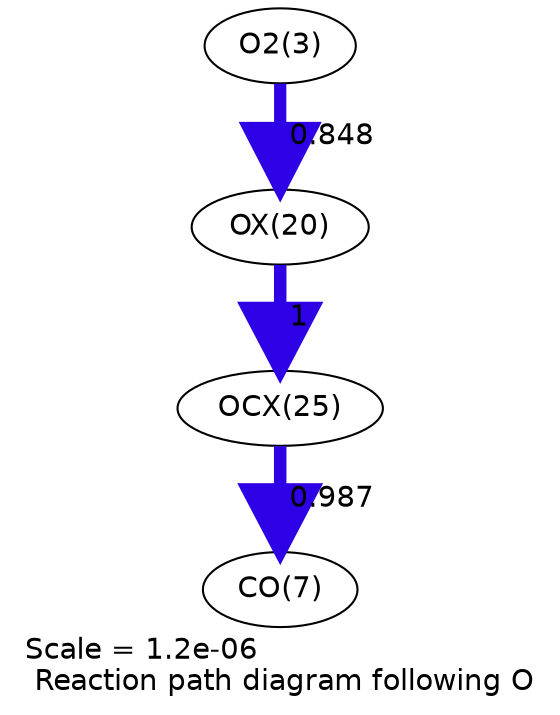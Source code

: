 digraph reaction_paths {
center=1;
s5 -> s27[fontname="Helvetica", penwidth=5.88, arrowsize=2.94, color="0.7, 1.35, 0.9"
, label=" 0.848"];
s27 -> s32[fontname="Helvetica", penwidth=6, arrowsize=3, color="0.7, 1.5, 0.9"
, label=" 1"];
s32 -> s9[fontname="Helvetica", penwidth=5.99, arrowsize=2.99, color="0.7, 1.49, 0.9"
, label=" 0.987"];
s5 [ fontname="Helvetica", label="O2(3)"];
s9 [ fontname="Helvetica", label="CO(7)"];
s27 [ fontname="Helvetica", label="OX(20)"];
s32 [ fontname="Helvetica", label="OCX(25)"];
 label = "Scale = 1.2e-06\l Reaction path diagram following O";
 fontname = "Helvetica";
}
